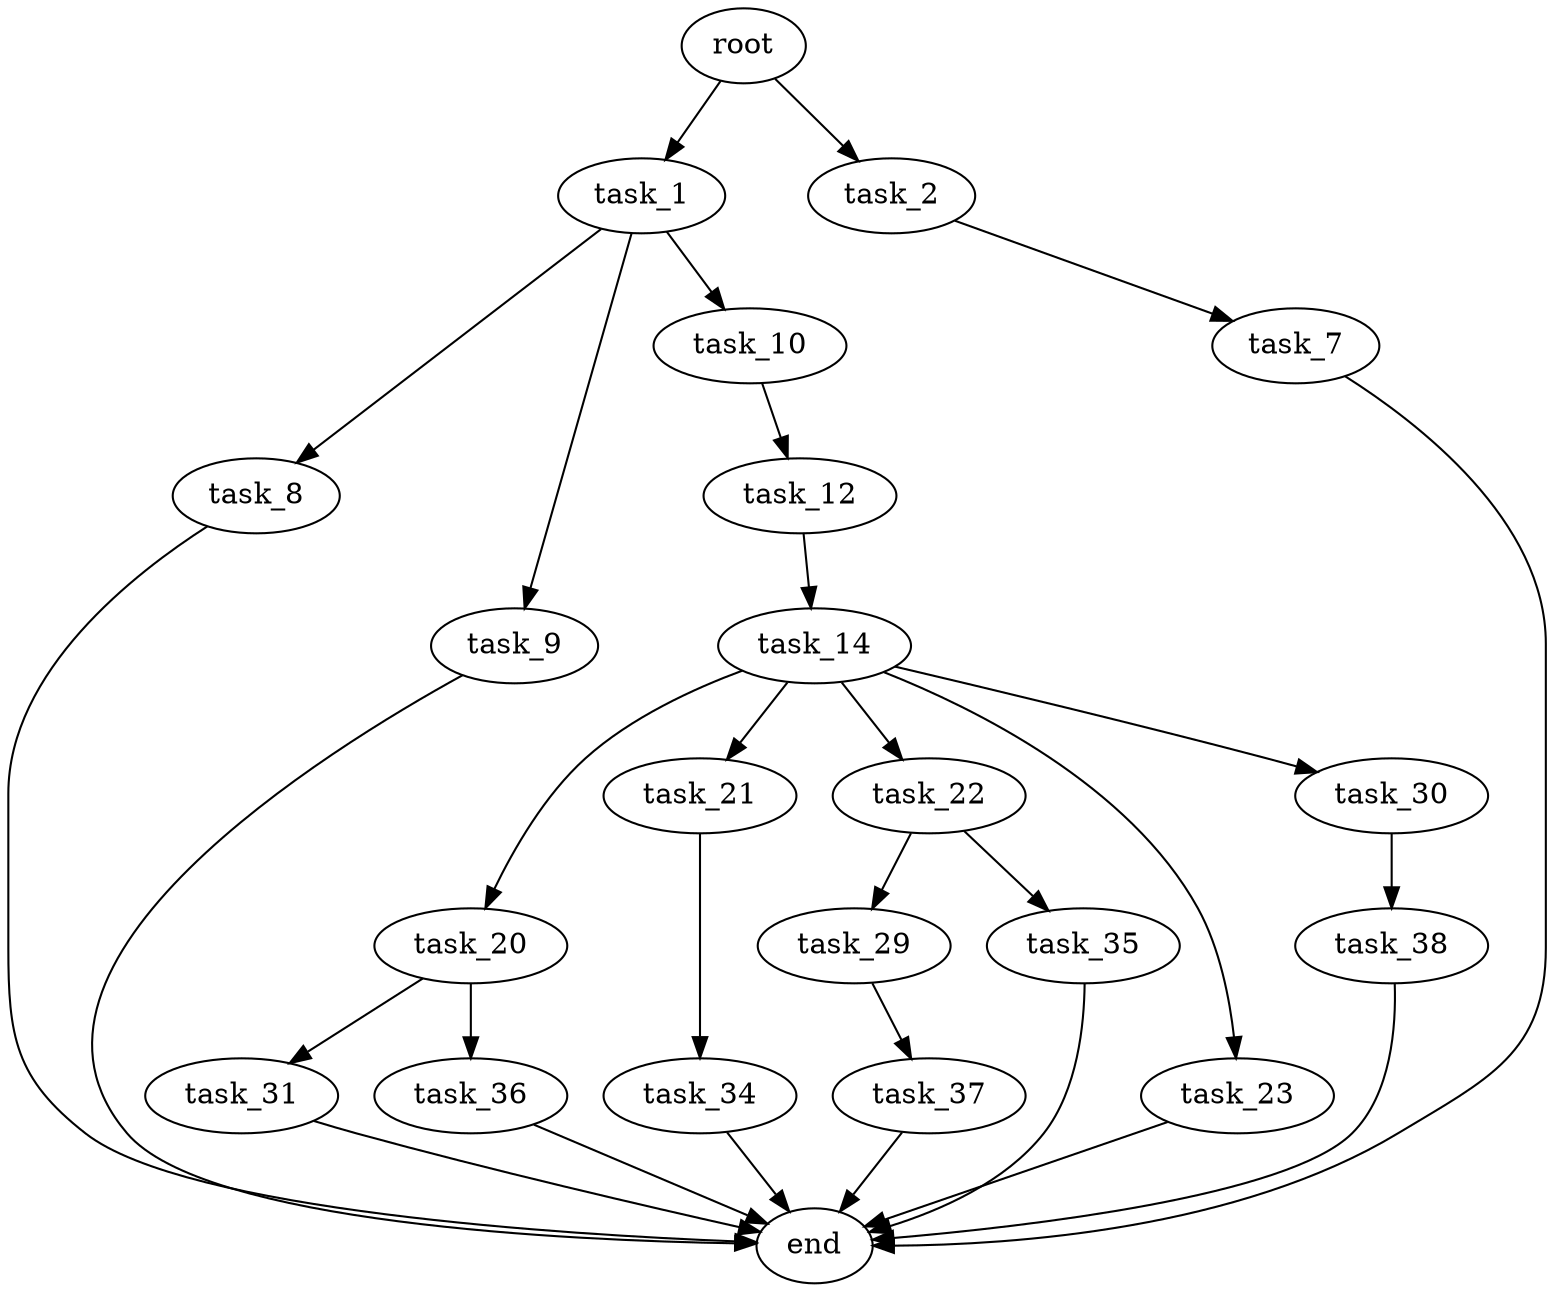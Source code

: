 digraph G {
  root [size="0.000000"];
  task_1 [size="10171178742.000000"];
  task_2 [size="3297120371.000000"];
  task_8 [size="368293445632.000000"];
  task_9 [size="186561267359.000000"];
  task_10 [size="657391785051.000000"];
  task_7 [size="40001933824.000000"];
  end [size="0.000000"];
  task_12 [size="6791205445.000000"];
  task_14 [size="7563984741.000000"];
  task_20 [size="1073741824000.000000"];
  task_21 [size="254292991056.000000"];
  task_22 [size="33299097576.000000"];
  task_23 [size="231928233984.000000"];
  task_30 [size="976355882348.000000"];
  task_31 [size="68719476736.000000"];
  task_36 [size="194803599883.000000"];
  task_34 [size="15953247828.000000"];
  task_29 [size="4988907782.000000"];
  task_35 [size="231928233984.000000"];
  task_37 [size="276787675927.000000"];
  task_38 [size="782757789696.000000"];

  root -> task_1 [size="1.000000"];
  root -> task_2 [size="1.000000"];
  task_1 -> task_8 [size="536870912.000000"];
  task_1 -> task_9 [size="536870912.000000"];
  task_1 -> task_10 [size="536870912.000000"];
  task_2 -> task_7 [size="75497472.000000"];
  task_8 -> end [size="1.000000"];
  task_9 -> end [size="1.000000"];
  task_10 -> task_12 [size="679477248.000000"];
  task_7 -> end [size="1.000000"];
  task_12 -> task_14 [size="209715200.000000"];
  task_14 -> task_20 [size="209715200.000000"];
  task_14 -> task_21 [size="209715200.000000"];
  task_14 -> task_22 [size="209715200.000000"];
  task_14 -> task_23 [size="209715200.000000"];
  task_14 -> task_30 [size="209715200.000000"];
  task_20 -> task_31 [size="838860800.000000"];
  task_20 -> task_36 [size="838860800.000000"];
  task_21 -> task_34 [size="536870912.000000"];
  task_22 -> task_29 [size="134217728.000000"];
  task_22 -> task_35 [size="134217728.000000"];
  task_23 -> end [size="1.000000"];
  task_30 -> task_38 [size="679477248.000000"];
  task_31 -> end [size="1.000000"];
  task_36 -> end [size="1.000000"];
  task_34 -> end [size="1.000000"];
  task_29 -> task_37 [size="134217728.000000"];
  task_35 -> end [size="1.000000"];
  task_37 -> end [size="1.000000"];
  task_38 -> end [size="1.000000"];
}
